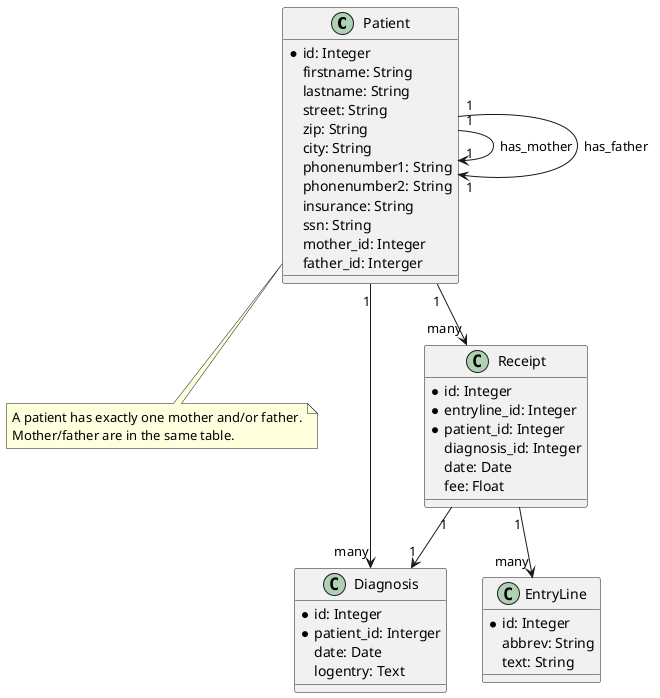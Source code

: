 @startuml
class Patient {
      *id: Integer
      firstname: String
      lastname: String
      street: String
      zip: String
      city: String
      phonenumber1: String
      phonenumber2: String
      insurance: String
      ssn: String
      mother_id: Integer
      father_id: Interger
}

note "A patient has exactly one mother and/or father.\nMother/father are in the same table." as N1
Patient .. N1

class Diagnosis {
      *id: Integer
      *patient_id: Interger
      date: Date
      logentry: Text
}

class Receipt {
      *id: Integer
      *entryline_id: Integer
      *patient_id: Integer
      diagnosis_id: Integer
      date: Date
      fee: Float
}

class EntryLine {
      *id: Integer
      abbrev: String
      text: String
}

Patient "1" --> "1" Patient: has_mother
Patient "1" --> "1" Patient: has_father
Patient "1" --> "many" Diagnosis
Patient "1" --> "many" Receipt
Receipt "1" --> "1" Diagnosis
Receipt "1" --> "many" EntryLine

@enduml
